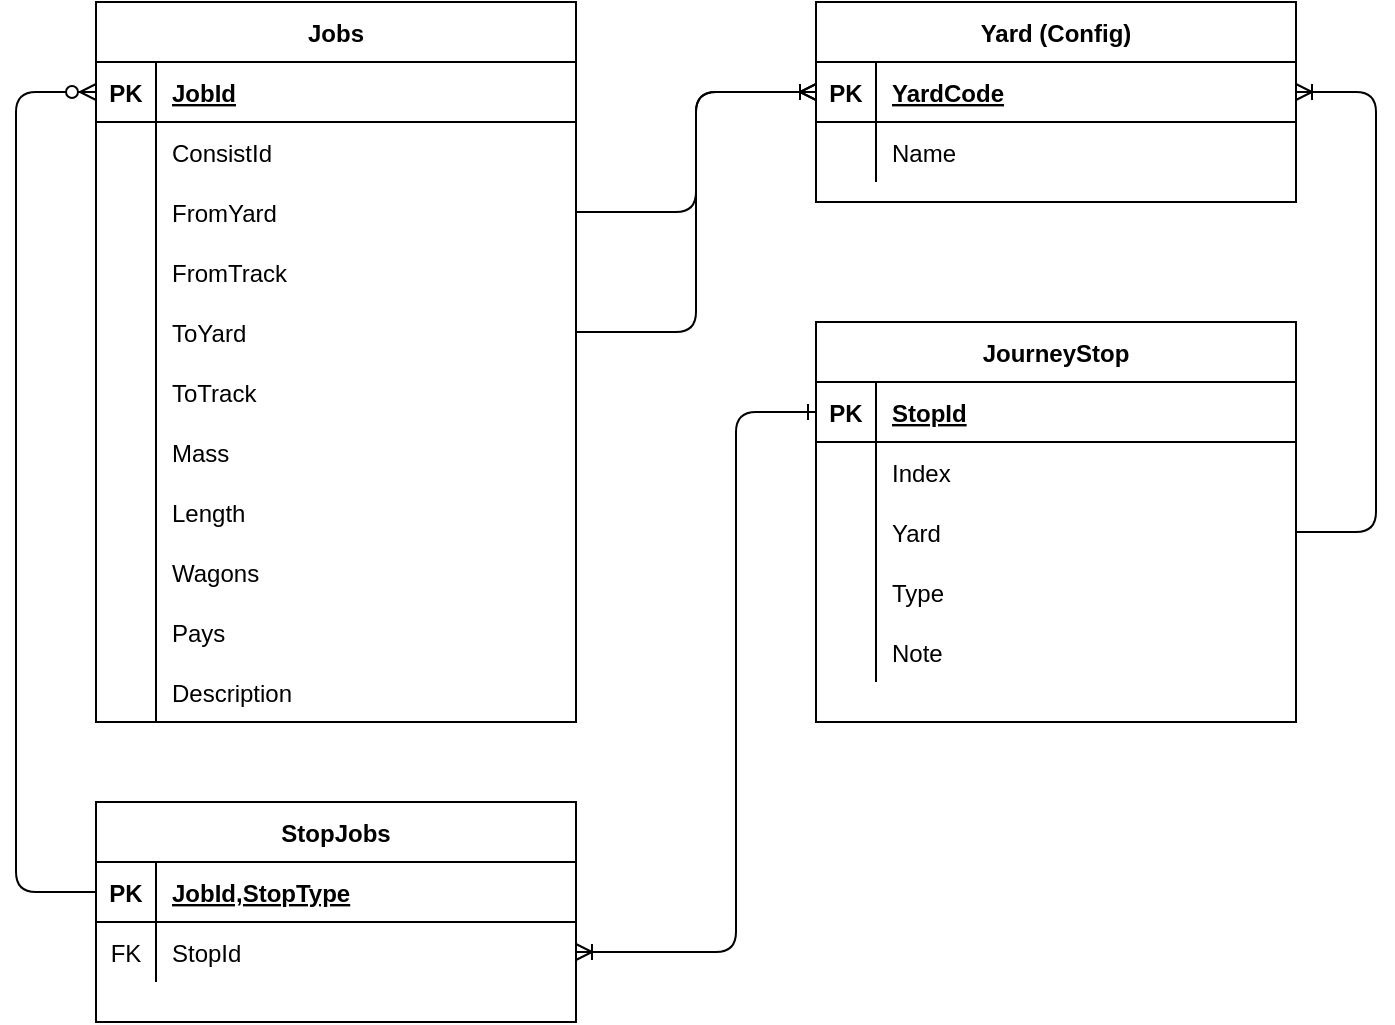 <mxfile version="19.0.3" type="device"><diagram id="R2lEEEUBdFMjLlhIrx00" name="Page-1"><mxGraphModel dx="1360" dy="905" grid="1" gridSize="10" guides="1" tooltips="1" connect="1" arrows="1" fold="1" page="0" pageScale="1" pageWidth="850" pageHeight="1100" math="0" shadow="0" extFonts="Permanent Marker^https://fonts.googleapis.com/css?family=Permanent+Marker"><root><mxCell id="0"/><mxCell id="1" parent="0"/><mxCell id="C-vyLk0tnHw3VtMMgP7b-2" value="Jobs" style="shape=table;startSize=30;container=1;collapsible=1;childLayout=tableLayout;fixedRows=1;rowLines=0;fontStyle=1;align=center;resizeLast=1;" parent="1" vertex="1"><mxGeometry x="320" y="160" width="240" height="360" as="geometry"/></mxCell><mxCell id="C-vyLk0tnHw3VtMMgP7b-3" value="" style="shape=partialRectangle;collapsible=0;dropTarget=0;pointerEvents=0;fillColor=none;points=[[0,0.5],[1,0.5]];portConstraint=eastwest;top=0;left=0;right=0;bottom=1;" parent="C-vyLk0tnHw3VtMMgP7b-2" vertex="1"><mxGeometry y="30" width="240" height="30" as="geometry"/></mxCell><mxCell id="C-vyLk0tnHw3VtMMgP7b-4" value="PK" style="shape=partialRectangle;overflow=hidden;connectable=0;fillColor=none;top=0;left=0;bottom=0;right=0;fontStyle=1;" parent="C-vyLk0tnHw3VtMMgP7b-3" vertex="1"><mxGeometry width="30" height="30" as="geometry"><mxRectangle width="30" height="30" as="alternateBounds"/></mxGeometry></mxCell><mxCell id="C-vyLk0tnHw3VtMMgP7b-5" value="JobId" style="shape=partialRectangle;overflow=hidden;connectable=0;fillColor=none;top=0;left=0;bottom=0;right=0;align=left;spacingLeft=6;fontStyle=5;" parent="C-vyLk0tnHw3VtMMgP7b-3" vertex="1"><mxGeometry x="30" width="210" height="30" as="geometry"><mxRectangle width="210" height="30" as="alternateBounds"/></mxGeometry></mxCell><mxCell id="C-vyLk0tnHw3VtMMgP7b-6" value="" style="shape=partialRectangle;collapsible=0;dropTarget=0;pointerEvents=0;fillColor=none;points=[[0,0.5],[1,0.5]];portConstraint=eastwest;top=0;left=0;right=0;bottom=0;" parent="C-vyLk0tnHw3VtMMgP7b-2" vertex="1"><mxGeometry y="60" width="240" height="30" as="geometry"/></mxCell><mxCell id="C-vyLk0tnHw3VtMMgP7b-7" value="" style="shape=partialRectangle;overflow=hidden;connectable=0;fillColor=none;top=0;left=0;bottom=0;right=0;" parent="C-vyLk0tnHw3VtMMgP7b-6" vertex="1"><mxGeometry width="30" height="30" as="geometry"><mxRectangle width="30" height="30" as="alternateBounds"/></mxGeometry></mxCell><mxCell id="C-vyLk0tnHw3VtMMgP7b-8" value="ConsistId" style="shape=partialRectangle;overflow=hidden;connectable=0;fillColor=none;top=0;left=0;bottom=0;right=0;align=left;spacingLeft=6;" parent="C-vyLk0tnHw3VtMMgP7b-6" vertex="1"><mxGeometry x="30" width="210" height="30" as="geometry"><mxRectangle width="210" height="30" as="alternateBounds"/></mxGeometry></mxCell><mxCell id="C-vyLk0tnHw3VtMMgP7b-9" value="" style="shape=partialRectangle;collapsible=0;dropTarget=0;pointerEvents=0;fillColor=none;points=[[0,0.5],[1,0.5]];portConstraint=eastwest;top=0;left=0;right=0;bottom=0;" parent="C-vyLk0tnHw3VtMMgP7b-2" vertex="1"><mxGeometry y="90" width="240" height="30" as="geometry"/></mxCell><mxCell id="C-vyLk0tnHw3VtMMgP7b-10" value="" style="shape=partialRectangle;overflow=hidden;connectable=0;fillColor=none;top=0;left=0;bottom=0;right=0;" parent="C-vyLk0tnHw3VtMMgP7b-9" vertex="1"><mxGeometry width="30" height="30" as="geometry"><mxRectangle width="30" height="30" as="alternateBounds"/></mxGeometry></mxCell><mxCell id="C-vyLk0tnHw3VtMMgP7b-11" value="FromYard" style="shape=partialRectangle;overflow=hidden;connectable=0;fillColor=none;top=0;left=0;bottom=0;right=0;align=left;spacingLeft=6;" parent="C-vyLk0tnHw3VtMMgP7b-9" vertex="1"><mxGeometry x="30" width="210" height="30" as="geometry"><mxRectangle width="210" height="30" as="alternateBounds"/></mxGeometry></mxCell><mxCell id="WZxiWB61RnV7qWgwDVeT-3" value="" style="shape=partialRectangle;collapsible=0;dropTarget=0;pointerEvents=0;fillColor=none;points=[[0,0.5],[1,0.5]];portConstraint=eastwest;top=0;left=0;right=0;bottom=0;" parent="C-vyLk0tnHw3VtMMgP7b-2" vertex="1"><mxGeometry y="120" width="240" height="30" as="geometry"/></mxCell><mxCell id="WZxiWB61RnV7qWgwDVeT-4" value="" style="shape=partialRectangle;overflow=hidden;connectable=0;fillColor=none;top=0;left=0;bottom=0;right=0;" parent="WZxiWB61RnV7qWgwDVeT-3" vertex="1"><mxGeometry width="30" height="30" as="geometry"><mxRectangle width="30" height="30" as="alternateBounds"/></mxGeometry></mxCell><mxCell id="WZxiWB61RnV7qWgwDVeT-5" value="FromTrack" style="shape=partialRectangle;overflow=hidden;connectable=0;fillColor=none;top=0;left=0;bottom=0;right=0;align=left;spacingLeft=6;" parent="WZxiWB61RnV7qWgwDVeT-3" vertex="1"><mxGeometry x="30" width="210" height="30" as="geometry"><mxRectangle width="210" height="30" as="alternateBounds"/></mxGeometry></mxCell><mxCell id="WZxiWB61RnV7qWgwDVeT-6" value="" style="shape=partialRectangle;collapsible=0;dropTarget=0;pointerEvents=0;fillColor=none;points=[[0,0.5],[1,0.5]];portConstraint=eastwest;top=0;left=0;right=0;bottom=0;" parent="C-vyLk0tnHw3VtMMgP7b-2" vertex="1"><mxGeometry y="150" width="240" height="30" as="geometry"/></mxCell><mxCell id="WZxiWB61RnV7qWgwDVeT-7" value="" style="shape=partialRectangle;overflow=hidden;connectable=0;fillColor=none;top=0;left=0;bottom=0;right=0;" parent="WZxiWB61RnV7qWgwDVeT-6" vertex="1"><mxGeometry width="30" height="30" as="geometry"><mxRectangle width="30" height="30" as="alternateBounds"/></mxGeometry></mxCell><mxCell id="WZxiWB61RnV7qWgwDVeT-8" value="ToYard" style="shape=partialRectangle;overflow=hidden;connectable=0;fillColor=none;top=0;left=0;bottom=0;right=0;align=left;spacingLeft=6;" parent="WZxiWB61RnV7qWgwDVeT-6" vertex="1"><mxGeometry x="30" width="210" height="30" as="geometry"><mxRectangle width="210" height="30" as="alternateBounds"/></mxGeometry></mxCell><mxCell id="WZxiWB61RnV7qWgwDVeT-9" value="" style="shape=partialRectangle;collapsible=0;dropTarget=0;pointerEvents=0;fillColor=none;points=[[0,0.5],[1,0.5]];portConstraint=eastwest;top=0;left=0;right=0;bottom=0;" parent="C-vyLk0tnHw3VtMMgP7b-2" vertex="1"><mxGeometry y="180" width="240" height="30" as="geometry"/></mxCell><mxCell id="WZxiWB61RnV7qWgwDVeT-10" value="" style="shape=partialRectangle;overflow=hidden;connectable=0;fillColor=none;top=0;left=0;bottom=0;right=0;" parent="WZxiWB61RnV7qWgwDVeT-9" vertex="1"><mxGeometry width="30" height="30" as="geometry"><mxRectangle width="30" height="30" as="alternateBounds"/></mxGeometry></mxCell><mxCell id="WZxiWB61RnV7qWgwDVeT-11" value="ToTrack" style="shape=partialRectangle;overflow=hidden;connectable=0;fillColor=none;top=0;left=0;bottom=0;right=0;align=left;spacingLeft=6;" parent="WZxiWB61RnV7qWgwDVeT-9" vertex="1"><mxGeometry x="30" width="210" height="30" as="geometry"><mxRectangle width="210" height="30" as="alternateBounds"/></mxGeometry></mxCell><mxCell id="WZxiWB61RnV7qWgwDVeT-12" value="" style="shape=partialRectangle;collapsible=0;dropTarget=0;pointerEvents=0;fillColor=none;points=[[0,0.5],[1,0.5]];portConstraint=eastwest;top=0;left=0;right=0;bottom=0;" parent="C-vyLk0tnHw3VtMMgP7b-2" vertex="1"><mxGeometry y="210" width="240" height="30" as="geometry"/></mxCell><mxCell id="WZxiWB61RnV7qWgwDVeT-13" value="" style="shape=partialRectangle;overflow=hidden;connectable=0;fillColor=none;top=0;left=0;bottom=0;right=0;" parent="WZxiWB61RnV7qWgwDVeT-12" vertex="1"><mxGeometry width="30" height="30" as="geometry"><mxRectangle width="30" height="30" as="alternateBounds"/></mxGeometry></mxCell><mxCell id="WZxiWB61RnV7qWgwDVeT-14" value="Mass" style="shape=partialRectangle;overflow=hidden;connectable=0;fillColor=none;top=0;left=0;bottom=0;right=0;align=left;spacingLeft=6;" parent="WZxiWB61RnV7qWgwDVeT-12" vertex="1"><mxGeometry x="30" width="210" height="30" as="geometry"><mxRectangle width="210" height="30" as="alternateBounds"/></mxGeometry></mxCell><mxCell id="WZxiWB61RnV7qWgwDVeT-15" value="" style="shape=partialRectangle;collapsible=0;dropTarget=0;pointerEvents=0;fillColor=none;points=[[0,0.5],[1,0.5]];portConstraint=eastwest;top=0;left=0;right=0;bottom=0;" parent="C-vyLk0tnHw3VtMMgP7b-2" vertex="1"><mxGeometry y="240" width="240" height="30" as="geometry"/></mxCell><mxCell id="WZxiWB61RnV7qWgwDVeT-16" value="" style="shape=partialRectangle;overflow=hidden;connectable=0;fillColor=none;top=0;left=0;bottom=0;right=0;" parent="WZxiWB61RnV7qWgwDVeT-15" vertex="1"><mxGeometry width="30" height="30" as="geometry"><mxRectangle width="30" height="30" as="alternateBounds"/></mxGeometry></mxCell><mxCell id="WZxiWB61RnV7qWgwDVeT-17" value="Length" style="shape=partialRectangle;overflow=hidden;connectable=0;fillColor=none;top=0;left=0;bottom=0;right=0;align=left;spacingLeft=6;" parent="WZxiWB61RnV7qWgwDVeT-15" vertex="1"><mxGeometry x="30" width="210" height="30" as="geometry"><mxRectangle width="210" height="30" as="alternateBounds"/></mxGeometry></mxCell><mxCell id="WZxiWB61RnV7qWgwDVeT-18" value="" style="shape=partialRectangle;collapsible=0;dropTarget=0;pointerEvents=0;fillColor=none;points=[[0,0.5],[1,0.5]];portConstraint=eastwest;top=0;left=0;right=0;bottom=0;" parent="C-vyLk0tnHw3VtMMgP7b-2" vertex="1"><mxGeometry y="270" width="240" height="30" as="geometry"/></mxCell><mxCell id="WZxiWB61RnV7qWgwDVeT-19" value="" style="shape=partialRectangle;overflow=hidden;connectable=0;fillColor=none;top=0;left=0;bottom=0;right=0;" parent="WZxiWB61RnV7qWgwDVeT-18" vertex="1"><mxGeometry width="30" height="30" as="geometry"><mxRectangle width="30" height="30" as="alternateBounds"/></mxGeometry></mxCell><mxCell id="WZxiWB61RnV7qWgwDVeT-20" value="Wagons" style="shape=partialRectangle;overflow=hidden;connectable=0;fillColor=none;top=0;left=0;bottom=0;right=0;align=left;spacingLeft=6;" parent="WZxiWB61RnV7qWgwDVeT-18" vertex="1"><mxGeometry x="30" width="210" height="30" as="geometry"><mxRectangle width="210" height="30" as="alternateBounds"/></mxGeometry></mxCell><mxCell id="WZxiWB61RnV7qWgwDVeT-21" value="" style="shape=partialRectangle;collapsible=0;dropTarget=0;pointerEvents=0;fillColor=none;points=[[0,0.5],[1,0.5]];portConstraint=eastwest;top=0;left=0;right=0;bottom=0;" parent="C-vyLk0tnHw3VtMMgP7b-2" vertex="1"><mxGeometry y="300" width="240" height="30" as="geometry"/></mxCell><mxCell id="WZxiWB61RnV7qWgwDVeT-22" value="" style="shape=partialRectangle;overflow=hidden;connectable=0;fillColor=none;top=0;left=0;bottom=0;right=0;" parent="WZxiWB61RnV7qWgwDVeT-21" vertex="1"><mxGeometry width="30" height="30" as="geometry"><mxRectangle width="30" height="30" as="alternateBounds"/></mxGeometry></mxCell><mxCell id="WZxiWB61RnV7qWgwDVeT-23" value="Pays" style="shape=partialRectangle;overflow=hidden;connectable=0;fillColor=none;top=0;left=0;bottom=0;right=0;align=left;spacingLeft=6;" parent="WZxiWB61RnV7qWgwDVeT-21" vertex="1"><mxGeometry x="30" width="210" height="30" as="geometry"><mxRectangle width="210" height="30" as="alternateBounds"/></mxGeometry></mxCell><mxCell id="WZxiWB61RnV7qWgwDVeT-24" value="" style="shape=partialRectangle;collapsible=0;dropTarget=0;pointerEvents=0;fillColor=none;points=[[0,0.5],[1,0.5]];portConstraint=eastwest;top=0;left=0;right=0;bottom=0;" parent="C-vyLk0tnHw3VtMMgP7b-2" vertex="1"><mxGeometry y="330" width="240" height="30" as="geometry"/></mxCell><mxCell id="WZxiWB61RnV7qWgwDVeT-25" value="" style="shape=partialRectangle;overflow=hidden;connectable=0;fillColor=none;top=0;left=0;bottom=0;right=0;" parent="WZxiWB61RnV7qWgwDVeT-24" vertex="1"><mxGeometry width="30" height="30" as="geometry"><mxRectangle width="30" height="30" as="alternateBounds"/></mxGeometry></mxCell><mxCell id="WZxiWB61RnV7qWgwDVeT-26" value="Description" style="shape=partialRectangle;overflow=hidden;connectable=0;fillColor=none;top=0;left=0;bottom=0;right=0;align=left;spacingLeft=6;" parent="WZxiWB61RnV7qWgwDVeT-24" vertex="1"><mxGeometry x="30" width="210" height="30" as="geometry"><mxRectangle width="210" height="30" as="alternateBounds"/></mxGeometry></mxCell><mxCell id="WZxiWB61RnV7qWgwDVeT-27" value="JourneyStop" style="shape=table;startSize=30;container=1;collapsible=1;childLayout=tableLayout;fixedRows=1;rowLines=0;fontStyle=1;align=center;resizeLast=1;" parent="1" vertex="1"><mxGeometry x="680" y="320" width="240" height="200" as="geometry"/></mxCell><mxCell id="WZxiWB61RnV7qWgwDVeT-28" value="" style="shape=partialRectangle;collapsible=0;dropTarget=0;pointerEvents=0;fillColor=none;points=[[0,0.5],[1,0.5]];portConstraint=eastwest;top=0;left=0;right=0;bottom=1;" parent="WZxiWB61RnV7qWgwDVeT-27" vertex="1"><mxGeometry y="30" width="240" height="30" as="geometry"/></mxCell><mxCell id="WZxiWB61RnV7qWgwDVeT-29" value="PK" style="shape=partialRectangle;overflow=hidden;connectable=0;fillColor=none;top=0;left=0;bottom=0;right=0;fontStyle=1;" parent="WZxiWB61RnV7qWgwDVeT-28" vertex="1"><mxGeometry width="30" height="30" as="geometry"><mxRectangle width="30" height="30" as="alternateBounds"/></mxGeometry></mxCell><mxCell id="WZxiWB61RnV7qWgwDVeT-30" value="StopId" style="shape=partialRectangle;overflow=hidden;connectable=0;fillColor=none;top=0;left=0;bottom=0;right=0;align=left;spacingLeft=6;fontStyle=5;" parent="WZxiWB61RnV7qWgwDVeT-28" vertex="1"><mxGeometry x="30" width="210" height="30" as="geometry"><mxRectangle width="210" height="30" as="alternateBounds"/></mxGeometry></mxCell><mxCell id="WZxiWB61RnV7qWgwDVeT-106" value="" style="shape=partialRectangle;collapsible=0;dropTarget=0;pointerEvents=0;fillColor=none;points=[[0,0.5],[1,0.5]];portConstraint=eastwest;top=0;left=0;right=0;bottom=0;" parent="WZxiWB61RnV7qWgwDVeT-27" vertex="1"><mxGeometry y="60" width="240" height="30" as="geometry"/></mxCell><mxCell id="WZxiWB61RnV7qWgwDVeT-107" value="" style="shape=partialRectangle;overflow=hidden;connectable=0;fillColor=none;top=0;left=0;bottom=0;right=0;" parent="WZxiWB61RnV7qWgwDVeT-106" vertex="1"><mxGeometry width="30" height="30" as="geometry"><mxRectangle width="30" height="30" as="alternateBounds"/></mxGeometry></mxCell><mxCell id="WZxiWB61RnV7qWgwDVeT-108" value="Index" style="shape=partialRectangle;overflow=hidden;connectable=0;fillColor=none;top=0;left=0;bottom=0;right=0;align=left;spacingLeft=6;" parent="WZxiWB61RnV7qWgwDVeT-106" vertex="1"><mxGeometry x="30" width="210" height="30" as="geometry"><mxRectangle width="210" height="30" as="alternateBounds"/></mxGeometry></mxCell><mxCell id="WZxiWB61RnV7qWgwDVeT-31" value="" style="shape=partialRectangle;collapsible=0;dropTarget=0;pointerEvents=0;fillColor=none;points=[[0,0.5],[1,0.5]];portConstraint=eastwest;top=0;left=0;right=0;bottom=0;" parent="WZxiWB61RnV7qWgwDVeT-27" vertex="1"><mxGeometry y="90" width="240" height="30" as="geometry"/></mxCell><mxCell id="WZxiWB61RnV7qWgwDVeT-32" value="" style="shape=partialRectangle;overflow=hidden;connectable=0;fillColor=none;top=0;left=0;bottom=0;right=0;" parent="WZxiWB61RnV7qWgwDVeT-31" vertex="1"><mxGeometry width="30" height="30" as="geometry"><mxRectangle width="30" height="30" as="alternateBounds"/></mxGeometry></mxCell><mxCell id="WZxiWB61RnV7qWgwDVeT-33" value="Yard" style="shape=partialRectangle;overflow=hidden;connectable=0;fillColor=none;top=0;left=0;bottom=0;right=0;align=left;spacingLeft=6;" parent="WZxiWB61RnV7qWgwDVeT-31" vertex="1"><mxGeometry x="30" width="210" height="30" as="geometry"><mxRectangle width="210" height="30" as="alternateBounds"/></mxGeometry></mxCell><mxCell id="WZxiWB61RnV7qWgwDVeT-34" value="" style="shape=partialRectangle;collapsible=0;dropTarget=0;pointerEvents=0;fillColor=none;points=[[0,0.5],[1,0.5]];portConstraint=eastwest;top=0;left=0;right=0;bottom=0;" parent="WZxiWB61RnV7qWgwDVeT-27" vertex="1"><mxGeometry y="120" width="240" height="30" as="geometry"/></mxCell><mxCell id="WZxiWB61RnV7qWgwDVeT-35" value="" style="shape=partialRectangle;overflow=hidden;connectable=0;fillColor=none;top=0;left=0;bottom=0;right=0;" parent="WZxiWB61RnV7qWgwDVeT-34" vertex="1"><mxGeometry width="30" height="30" as="geometry"><mxRectangle width="30" height="30" as="alternateBounds"/></mxGeometry></mxCell><mxCell id="WZxiWB61RnV7qWgwDVeT-36" value="Type" style="shape=partialRectangle;overflow=hidden;connectable=0;fillColor=none;top=0;left=0;bottom=0;right=0;align=left;spacingLeft=6;" parent="WZxiWB61RnV7qWgwDVeT-34" vertex="1"><mxGeometry x="30" width="210" height="30" as="geometry"><mxRectangle width="210" height="30" as="alternateBounds"/></mxGeometry></mxCell><mxCell id="WZxiWB61RnV7qWgwDVeT-61" value="" style="shape=partialRectangle;collapsible=0;dropTarget=0;pointerEvents=0;fillColor=none;points=[[0,0.5],[1,0.5]];portConstraint=eastwest;top=0;left=0;right=0;bottom=0;" parent="WZxiWB61RnV7qWgwDVeT-27" vertex="1"><mxGeometry y="150" width="240" height="30" as="geometry"/></mxCell><mxCell id="WZxiWB61RnV7qWgwDVeT-62" value="" style="shape=partialRectangle;overflow=hidden;connectable=0;fillColor=none;top=0;left=0;bottom=0;right=0;" parent="WZxiWB61RnV7qWgwDVeT-61" vertex="1"><mxGeometry width="30" height="30" as="geometry"><mxRectangle width="30" height="30" as="alternateBounds"/></mxGeometry></mxCell><mxCell id="WZxiWB61RnV7qWgwDVeT-63" value="Note" style="shape=partialRectangle;overflow=hidden;connectable=0;fillColor=none;top=0;left=0;bottom=0;right=0;align=left;spacingLeft=6;" parent="WZxiWB61RnV7qWgwDVeT-61" vertex="1"><mxGeometry x="30" width="210" height="30" as="geometry"><mxRectangle width="210" height="30" as="alternateBounds"/></mxGeometry></mxCell><mxCell id="WZxiWB61RnV7qWgwDVeT-73" value="Yard (Config)" style="shape=table;startSize=30;container=1;collapsible=1;childLayout=tableLayout;fixedRows=1;rowLines=0;fontStyle=1;align=center;resizeLast=1;" parent="1" vertex="1"><mxGeometry x="680" y="160" width="240" height="100" as="geometry"/></mxCell><mxCell id="WZxiWB61RnV7qWgwDVeT-74" value="" style="shape=partialRectangle;collapsible=0;dropTarget=0;pointerEvents=0;fillColor=none;points=[[0,0.5],[1,0.5]];portConstraint=eastwest;top=0;left=0;right=0;bottom=1;" parent="WZxiWB61RnV7qWgwDVeT-73" vertex="1"><mxGeometry y="30" width="240" height="30" as="geometry"/></mxCell><mxCell id="WZxiWB61RnV7qWgwDVeT-75" value="PK" style="shape=partialRectangle;overflow=hidden;connectable=0;fillColor=none;top=0;left=0;bottom=0;right=0;fontStyle=1;" parent="WZxiWB61RnV7qWgwDVeT-74" vertex="1"><mxGeometry width="30" height="30" as="geometry"><mxRectangle width="30" height="30" as="alternateBounds"/></mxGeometry></mxCell><mxCell id="WZxiWB61RnV7qWgwDVeT-76" value="YardCode" style="shape=partialRectangle;overflow=hidden;connectable=0;fillColor=none;top=0;left=0;bottom=0;right=0;align=left;spacingLeft=6;fontStyle=5;" parent="WZxiWB61RnV7qWgwDVeT-74" vertex="1"><mxGeometry x="30" width="210" height="30" as="geometry"><mxRectangle width="210" height="30" as="alternateBounds"/></mxGeometry></mxCell><mxCell id="WZxiWB61RnV7qWgwDVeT-77" value="" style="shape=partialRectangle;collapsible=0;dropTarget=0;pointerEvents=0;fillColor=none;points=[[0,0.5],[1,0.5]];portConstraint=eastwest;top=0;left=0;right=0;bottom=0;" parent="WZxiWB61RnV7qWgwDVeT-73" vertex="1"><mxGeometry y="60" width="240" height="30" as="geometry"/></mxCell><mxCell id="WZxiWB61RnV7qWgwDVeT-78" value="" style="shape=partialRectangle;overflow=hidden;connectable=0;fillColor=none;top=0;left=0;bottom=0;right=0;" parent="WZxiWB61RnV7qWgwDVeT-77" vertex="1"><mxGeometry width="30" height="30" as="geometry"><mxRectangle width="30" height="30" as="alternateBounds"/></mxGeometry></mxCell><mxCell id="WZxiWB61RnV7qWgwDVeT-79" value="Name" style="shape=partialRectangle;overflow=hidden;connectable=0;fillColor=none;top=0;left=0;bottom=0;right=0;align=left;spacingLeft=6;" parent="WZxiWB61RnV7qWgwDVeT-77" vertex="1"><mxGeometry x="30" width="210" height="30" as="geometry"><mxRectangle width="210" height="30" as="alternateBounds"/></mxGeometry></mxCell><mxCell id="WZxiWB61RnV7qWgwDVeT-87" value="" style="edgeStyle=elbowEdgeStyle;fontSize=12;html=1;endArrow=ERoneToMany;endFill=0;exitX=1;exitY=0.5;exitDx=0;exitDy=0;entryX=1;entryY=0.5;entryDx=0;entryDy=0;startArrow=none;startFill=0;rounded=1;" parent="1" source="WZxiWB61RnV7qWgwDVeT-31" target="WZxiWB61RnV7qWgwDVeT-74" edge="1"><mxGeometry width="100" height="100" relative="1" as="geometry"><mxPoint x="600" y="540" as="sourcePoint"/><mxPoint x="480" y="250" as="targetPoint"/><Array as="points"><mxPoint x="960" y="315"/></Array></mxGeometry></mxCell><mxCell id="WZxiWB61RnV7qWgwDVeT-101" value="" style="edgeStyle=elbowEdgeStyle;fontSize=12;html=1;endArrow=ERoneToMany;rounded=1;exitX=1;exitY=0.5;exitDx=0;exitDy=0;entryX=0;entryY=0.5;entryDx=0;entryDy=0;" parent="1" source="C-vyLk0tnHw3VtMMgP7b-9" target="WZxiWB61RnV7qWgwDVeT-74" edge="1"><mxGeometry width="100" height="100" relative="1" as="geometry"><mxPoint x="670" y="550" as="sourcePoint"/><mxPoint x="770" y="450" as="targetPoint"/></mxGeometry></mxCell><mxCell id="WZxiWB61RnV7qWgwDVeT-102" value="" style="edgeStyle=elbowEdgeStyle;fontSize=12;html=1;endArrow=ERoneToMany;rounded=1;exitX=1;exitY=0.5;exitDx=0;exitDy=0;entryX=0;entryY=0.5;entryDx=0;entryDy=0;" parent="1" source="WZxiWB61RnV7qWgwDVeT-6" target="WZxiWB61RnV7qWgwDVeT-74" edge="1"><mxGeometry width="100" height="100" relative="1" as="geometry"><mxPoint x="320" y="515" as="sourcePoint"/><mxPoint x="690" y="235" as="targetPoint"/></mxGeometry></mxCell><mxCell id="68Qizlwh0KmAL44b1FeO-1" value="StopJobs" style="shape=table;startSize=30;container=1;collapsible=1;childLayout=tableLayout;fixedRows=1;rowLines=0;fontStyle=1;align=center;resizeLast=1;" vertex="1" parent="1"><mxGeometry x="320" y="560" width="240" height="110" as="geometry"/></mxCell><mxCell id="68Qizlwh0KmAL44b1FeO-2" value="" style="shape=partialRectangle;collapsible=0;dropTarget=0;pointerEvents=0;fillColor=none;points=[[0,0.5],[1,0.5]];portConstraint=eastwest;top=0;left=0;right=0;bottom=1;" vertex="1" parent="68Qizlwh0KmAL44b1FeO-1"><mxGeometry y="30" width="240" height="30" as="geometry"/></mxCell><mxCell id="68Qizlwh0KmAL44b1FeO-3" value="PK" style="shape=partialRectangle;overflow=hidden;connectable=0;fillColor=none;top=0;left=0;bottom=0;right=0;fontStyle=1;" vertex="1" parent="68Qizlwh0KmAL44b1FeO-2"><mxGeometry width="30" height="30" as="geometry"><mxRectangle width="30" height="30" as="alternateBounds"/></mxGeometry></mxCell><mxCell id="68Qizlwh0KmAL44b1FeO-4" value="JobId,StopType" style="shape=partialRectangle;overflow=hidden;connectable=0;fillColor=none;top=0;left=0;bottom=0;right=0;align=left;spacingLeft=6;fontStyle=5;" vertex="1" parent="68Qizlwh0KmAL44b1FeO-2"><mxGeometry x="30" width="210" height="30" as="geometry"><mxRectangle width="210" height="30" as="alternateBounds"/></mxGeometry></mxCell><mxCell id="68Qizlwh0KmAL44b1FeO-5" value="" style="shape=partialRectangle;collapsible=0;dropTarget=0;pointerEvents=0;fillColor=none;points=[[0,0.5],[1,0.5]];portConstraint=eastwest;top=0;left=0;right=0;bottom=0;" vertex="1" parent="68Qizlwh0KmAL44b1FeO-1"><mxGeometry y="60" width="240" height="30" as="geometry"/></mxCell><mxCell id="68Qizlwh0KmAL44b1FeO-6" value="FK" style="shape=partialRectangle;overflow=hidden;connectable=0;fillColor=none;top=0;left=0;bottom=0;right=0;" vertex="1" parent="68Qizlwh0KmAL44b1FeO-5"><mxGeometry width="30" height="30" as="geometry"><mxRectangle width="30" height="30" as="alternateBounds"/></mxGeometry></mxCell><mxCell id="68Qizlwh0KmAL44b1FeO-7" value="StopId" style="shape=partialRectangle;overflow=hidden;connectable=0;fillColor=none;top=0;left=0;bottom=0;right=0;align=left;spacingLeft=6;" vertex="1" parent="68Qizlwh0KmAL44b1FeO-5"><mxGeometry x="30" width="210" height="30" as="geometry"><mxRectangle width="210" height="30" as="alternateBounds"/></mxGeometry></mxCell><mxCell id="68Qizlwh0KmAL44b1FeO-17" value="" style="edgeStyle=elbowEdgeStyle;fontSize=12;html=1;endArrow=ERzeroToMany;endFill=1;entryX=0;entryY=0.5;entryDx=0;entryDy=0;exitX=0;exitY=0.5;exitDx=0;exitDy=0;" edge="1" parent="1" source="68Qizlwh0KmAL44b1FeO-2" target="C-vyLk0tnHw3VtMMgP7b-3"><mxGeometry width="100" height="100" relative="1" as="geometry"><mxPoint x="110" y="440" as="sourcePoint"/><mxPoint x="210" y="340" as="targetPoint"/><Array as="points"><mxPoint x="280" y="440"/></Array></mxGeometry></mxCell><mxCell id="68Qizlwh0KmAL44b1FeO-24" value="" style="edgeStyle=elbowEdgeStyle;fontSize=12;html=1;endArrow=ERone;endFill=0;entryX=0;entryY=0.5;entryDx=0;entryDy=0;exitX=1;exitY=0.5;exitDx=0;exitDy=0;startArrow=ERoneToMany;startFill=0;" edge="1" parent="1" source="68Qizlwh0KmAL44b1FeO-5" target="WZxiWB61RnV7qWgwDVeT-28"><mxGeometry width="100" height="100" relative="1" as="geometry"><mxPoint x="710" y="1010" as="sourcePoint"/><mxPoint x="710" y="610" as="targetPoint"/><Array as="points"><mxPoint x="640" y="635"/></Array></mxGeometry></mxCell></root></mxGraphModel></diagram></mxfile>